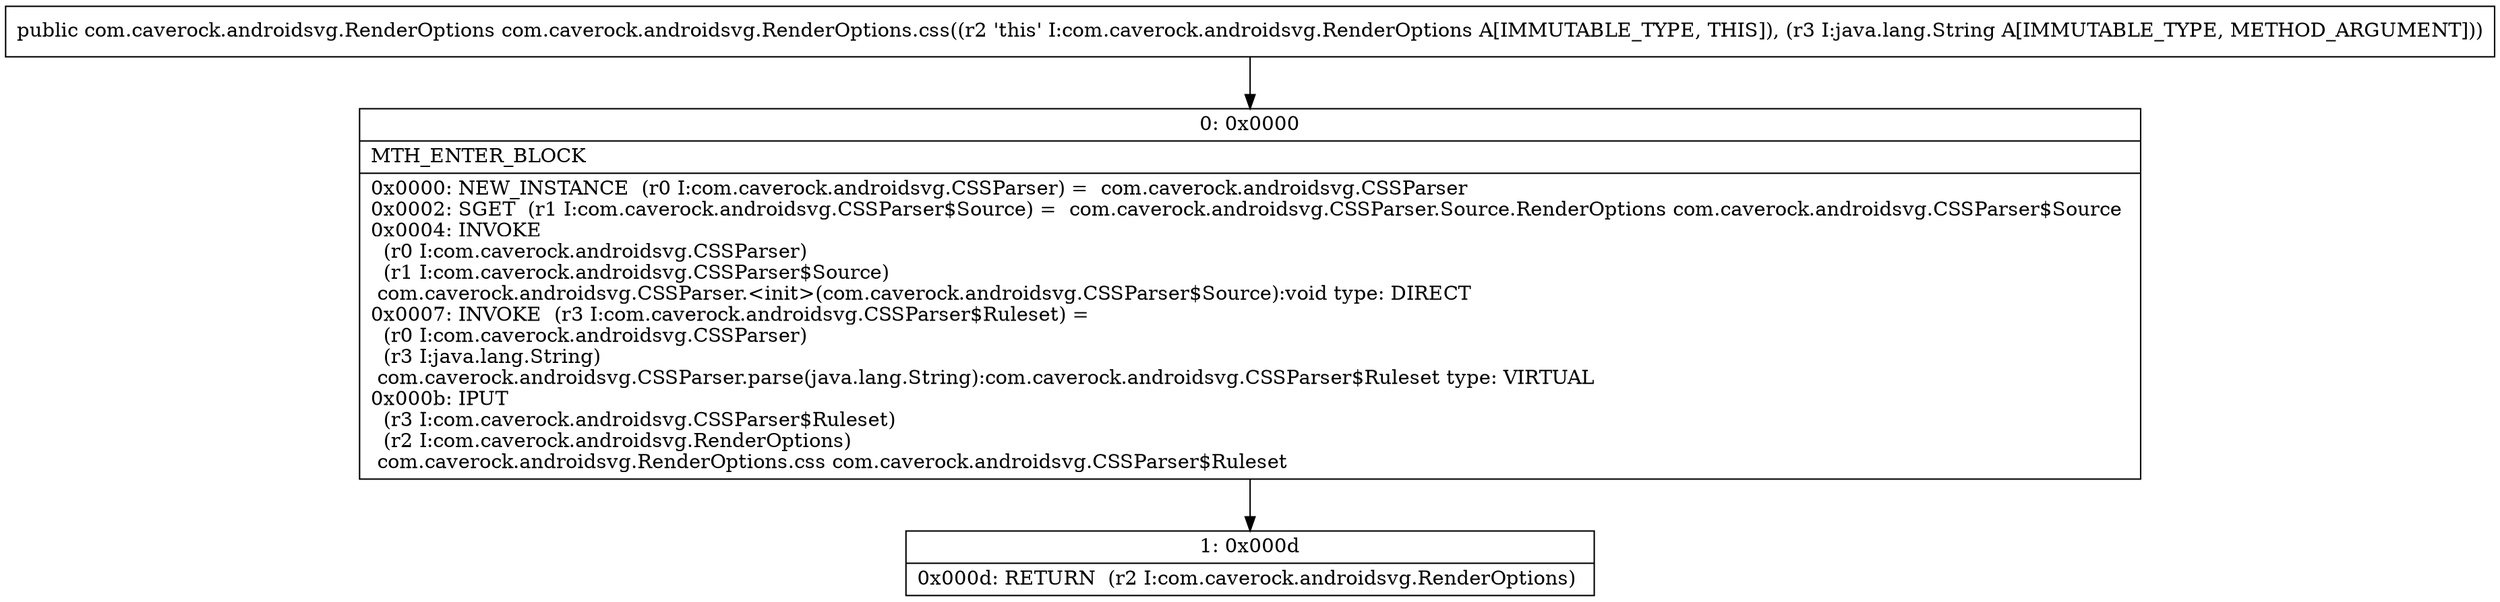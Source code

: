 digraph "CFG forcom.caverock.androidsvg.RenderOptions.css(Ljava\/lang\/String;)Lcom\/caverock\/androidsvg\/RenderOptions;" {
Node_0 [shape=record,label="{0\:\ 0x0000|MTH_ENTER_BLOCK\l|0x0000: NEW_INSTANCE  (r0 I:com.caverock.androidsvg.CSSParser) =  com.caverock.androidsvg.CSSParser \l0x0002: SGET  (r1 I:com.caverock.androidsvg.CSSParser$Source) =  com.caverock.androidsvg.CSSParser.Source.RenderOptions com.caverock.androidsvg.CSSParser$Source \l0x0004: INVOKE  \l  (r0 I:com.caverock.androidsvg.CSSParser)\l  (r1 I:com.caverock.androidsvg.CSSParser$Source)\l com.caverock.androidsvg.CSSParser.\<init\>(com.caverock.androidsvg.CSSParser$Source):void type: DIRECT \l0x0007: INVOKE  (r3 I:com.caverock.androidsvg.CSSParser$Ruleset) = \l  (r0 I:com.caverock.androidsvg.CSSParser)\l  (r3 I:java.lang.String)\l com.caverock.androidsvg.CSSParser.parse(java.lang.String):com.caverock.androidsvg.CSSParser$Ruleset type: VIRTUAL \l0x000b: IPUT  \l  (r3 I:com.caverock.androidsvg.CSSParser$Ruleset)\l  (r2 I:com.caverock.androidsvg.RenderOptions)\l com.caverock.androidsvg.RenderOptions.css com.caverock.androidsvg.CSSParser$Ruleset \l}"];
Node_1 [shape=record,label="{1\:\ 0x000d|0x000d: RETURN  (r2 I:com.caverock.androidsvg.RenderOptions) \l}"];
MethodNode[shape=record,label="{public com.caverock.androidsvg.RenderOptions com.caverock.androidsvg.RenderOptions.css((r2 'this' I:com.caverock.androidsvg.RenderOptions A[IMMUTABLE_TYPE, THIS]), (r3 I:java.lang.String A[IMMUTABLE_TYPE, METHOD_ARGUMENT])) }"];
MethodNode -> Node_0;
Node_0 -> Node_1;
}

